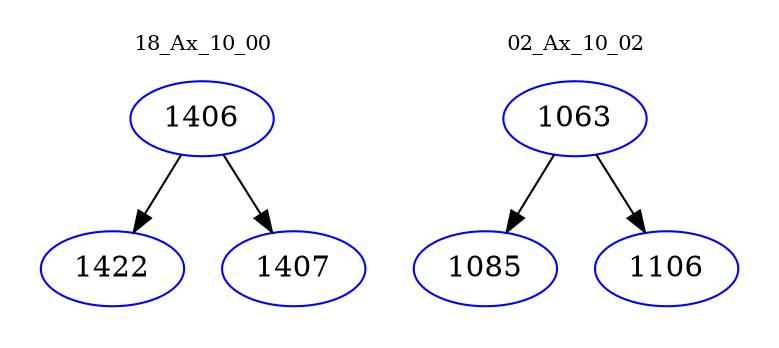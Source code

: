 digraph{
subgraph cluster_0 {
color = white
label = "18_Ax_10_00";
fontsize=10;
T0_1406 [label="1406", color="blue"]
T0_1406 -> T0_1422 [color="black"]
T0_1422 [label="1422", color="blue"]
T0_1406 -> T0_1407 [color="black"]
T0_1407 [label="1407", color="blue"]
}
subgraph cluster_1 {
color = white
label = "02_Ax_10_02";
fontsize=10;
T1_1063 [label="1063", color="blue"]
T1_1063 -> T1_1085 [color="black"]
T1_1085 [label="1085", color="blue"]
T1_1063 -> T1_1106 [color="black"]
T1_1106 [label="1106", color="blue"]
}
}

